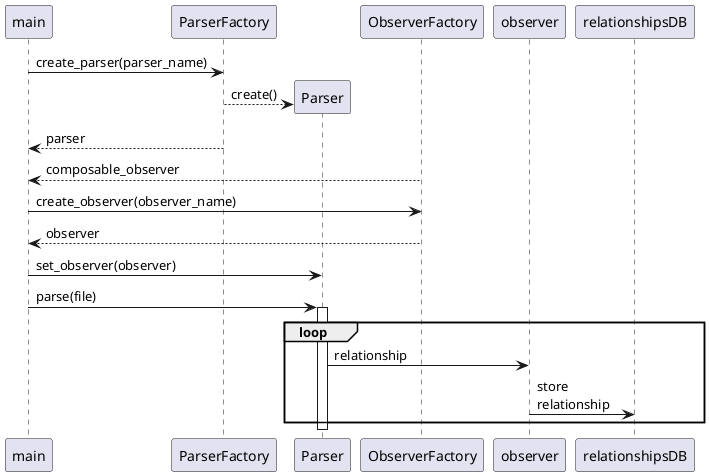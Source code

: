 @startuml
participant main
participant "ParserFactory" as PF
main -> PF: create_parser(parser_name)
create "Parser" as Parser
PF --> Parser: create()

PF --> main: parser

ObserverFactory --> main: composable_observer

main -> ObserverFactory: create_observer(observer_name)
ObserverFactory --> main: observer

main -> Parser: set_observer(observer)
main -> Parser: parse(file)
activate Parser

loop
    Parser -> observer: relationship
    observer -> relationshipsDB: store\nrelationship
end
deactivate Parser
@enduml

